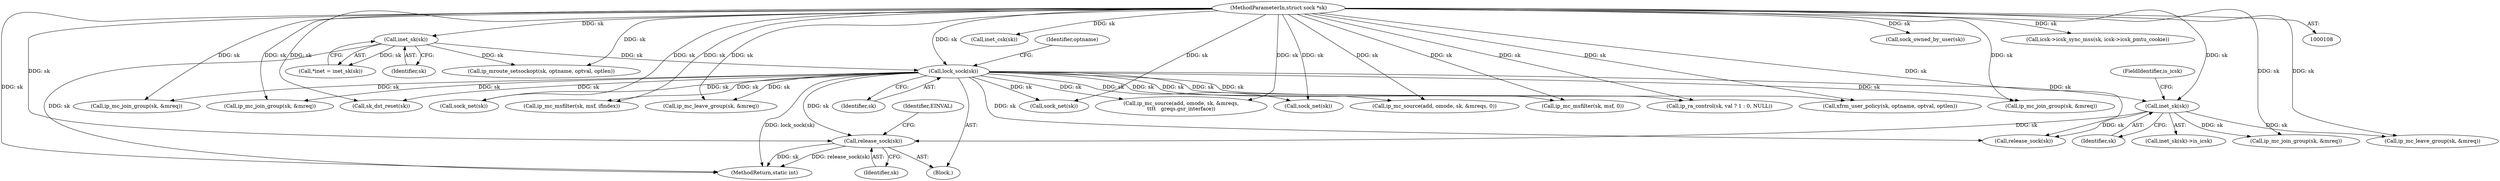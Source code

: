 digraph "0_linux_f6d8bd051c391c1c0458a30b2a7abcd939329259_26@pointer" {
"1001727" [label="(Call,release_sock(sk))"];
"1000259" [label="(Call,lock_sock(sk))"];
"1000118" [label="(Call,inet_sk(sk))"];
"1000109" [label="(MethodParameterIn,struct sock *sk)"];
"1000844" [label="(Call,inet_sk(sk))"];
"1000114" [label="(Block,)"];
"1000845" [label="(Identifier,sk)"];
"1001596" [label="(Call,ip_mc_msfilter(sk, msf, ifindex))"];
"1000279" [label="(Call,sock_net(sk))"];
"1000260" [label="(Identifier,sk)"];
"1000989" [label="(Call,ip_mc_msfilter(sk, msf, 0))"];
"1000304" [label="(Call,inet_csk(sk))"];
"1001179" [label="(Call,ip_mc_join_group(sk, &mreq))"];
"1000894" [label="(Call,ip_mc_join_group(sk, &mreq))"];
"1000116" [label="(Call,*inet = inet_sk(sk))"];
"1000762" [label="(Call,sock_net(sk))"];
"1000262" [label="(Identifier,optname)"];
"1000846" [label="(FieldIdentifier,is_icsk)"];
"1000901" [label="(Call,ip_mc_leave_group(sk, &mreq))"];
"1001727" [label="(Call,release_sock(sk))"];
"1001630" [label="(Call,ip_ra_control(sk, val ? 1 : 0, NULL))"];
"1000259" [label="(Call,lock_sock(sk))"];
"1001728" [label="(Identifier,sk)"];
"1001186" [label="(Call,ip_mc_leave_group(sk, &mreq))"];
"1001078" [label="(Call,ip_mc_join_group(sk, &mreq))"];
"1000118" [label="(Call,inet_sk(sk))"];
"1000251" [label="(Call,ip_mroute_setsockopt(sk, optname, optval, optlen))"];
"1000512" [label="(Call,sk_dst_reset(sk))"];
"1001731" [label="(Identifier,EINVAL)"];
"1000782" [label="(Call,sock_net(sk))"];
"1001377" [label="(Call,ip_mc_source(add, omode, sk, &mreqs,\n\t\t\t\t   greqs.gsr_interface))"];
"1000119" [label="(Identifier,sk)"];
"1000294" [label="(Call,sock_owned_by_user(sk))"];
"1001106" [label="(Call,ip_mc_source(add, omode, sk, &mreqs, 0))"];
"1000352" [label="(Call,icsk->icsk_sync_mss(sk, icsk->icsk_pmtu_cookie))"];
"1000844" [label="(Call,inet_sk(sk))"];
"1001665" [label="(Call,xfrm_user_policy(sk, optname, optval, optlen))"];
"1001722" [label="(Call,release_sock(sk))"];
"1000843" [label="(Call,inet_sk(sk)->is_icsk)"];
"1000109" [label="(MethodParameterIn,struct sock *sk)"];
"1001342" [label="(Call,ip_mc_join_group(sk, &mreq))"];
"1001732" [label="(MethodReturn,static int)"];
"1001727" -> "1000114"  [label="AST: "];
"1001727" -> "1001728"  [label="CFG: "];
"1001728" -> "1001727"  [label="AST: "];
"1001731" -> "1001727"  [label="CFG: "];
"1001727" -> "1001732"  [label="DDG: sk"];
"1001727" -> "1001732"  [label="DDG: release_sock(sk)"];
"1000259" -> "1001727"  [label="DDG: sk"];
"1000844" -> "1001727"  [label="DDG: sk"];
"1000109" -> "1001727"  [label="DDG: sk"];
"1000259" -> "1000114"  [label="AST: "];
"1000259" -> "1000260"  [label="CFG: "];
"1000260" -> "1000259"  [label="AST: "];
"1000262" -> "1000259"  [label="CFG: "];
"1000259" -> "1001732"  [label="DDG: lock_sock(sk)"];
"1000118" -> "1000259"  [label="DDG: sk"];
"1000109" -> "1000259"  [label="DDG: sk"];
"1000259" -> "1000279"  [label="DDG: sk"];
"1000259" -> "1000512"  [label="DDG: sk"];
"1000259" -> "1000762"  [label="DDG: sk"];
"1000259" -> "1000782"  [label="DDG: sk"];
"1000259" -> "1000844"  [label="DDG: sk"];
"1000259" -> "1000989"  [label="DDG: sk"];
"1000259" -> "1001078"  [label="DDG: sk"];
"1000259" -> "1001106"  [label="DDG: sk"];
"1000259" -> "1001179"  [label="DDG: sk"];
"1000259" -> "1001186"  [label="DDG: sk"];
"1000259" -> "1001342"  [label="DDG: sk"];
"1000259" -> "1001377"  [label="DDG: sk"];
"1000259" -> "1001596"  [label="DDG: sk"];
"1000259" -> "1001630"  [label="DDG: sk"];
"1000259" -> "1001665"  [label="DDG: sk"];
"1000259" -> "1001722"  [label="DDG: sk"];
"1000118" -> "1000116"  [label="AST: "];
"1000118" -> "1000119"  [label="CFG: "];
"1000119" -> "1000118"  [label="AST: "];
"1000116" -> "1000118"  [label="CFG: "];
"1000118" -> "1001732"  [label="DDG: sk"];
"1000118" -> "1000116"  [label="DDG: sk"];
"1000109" -> "1000118"  [label="DDG: sk"];
"1000118" -> "1000251"  [label="DDG: sk"];
"1000109" -> "1000108"  [label="AST: "];
"1000109" -> "1001732"  [label="DDG: sk"];
"1000109" -> "1000251"  [label="DDG: sk"];
"1000109" -> "1000279"  [label="DDG: sk"];
"1000109" -> "1000294"  [label="DDG: sk"];
"1000109" -> "1000304"  [label="DDG: sk"];
"1000109" -> "1000352"  [label="DDG: sk"];
"1000109" -> "1000512"  [label="DDG: sk"];
"1000109" -> "1000762"  [label="DDG: sk"];
"1000109" -> "1000782"  [label="DDG: sk"];
"1000109" -> "1000844"  [label="DDG: sk"];
"1000109" -> "1000894"  [label="DDG: sk"];
"1000109" -> "1000901"  [label="DDG: sk"];
"1000109" -> "1000989"  [label="DDG: sk"];
"1000109" -> "1001078"  [label="DDG: sk"];
"1000109" -> "1001106"  [label="DDG: sk"];
"1000109" -> "1001179"  [label="DDG: sk"];
"1000109" -> "1001186"  [label="DDG: sk"];
"1000109" -> "1001342"  [label="DDG: sk"];
"1000109" -> "1001377"  [label="DDG: sk"];
"1000109" -> "1001596"  [label="DDG: sk"];
"1000109" -> "1001630"  [label="DDG: sk"];
"1000109" -> "1001665"  [label="DDG: sk"];
"1000109" -> "1001722"  [label="DDG: sk"];
"1000844" -> "1000843"  [label="AST: "];
"1000844" -> "1000845"  [label="CFG: "];
"1000845" -> "1000844"  [label="AST: "];
"1000846" -> "1000844"  [label="CFG: "];
"1000844" -> "1000894"  [label="DDG: sk"];
"1000844" -> "1000901"  [label="DDG: sk"];
"1000844" -> "1001722"  [label="DDG: sk"];
}
